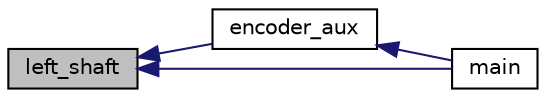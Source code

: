 digraph "left_shaft"
{
  edge [fontname="Helvetica",fontsize="10",labelfontname="Helvetica",labelfontsize="10"];
  node [fontname="Helvetica",fontsize="10",shape=record];
  rankdir="LR";
  Node1 [label="left_shaft",height=0.2,width=0.4,color="black", fillcolor="grey75", style="filled" fontcolor="black"];
  Node1 -> Node2 [dir="back",color="midnightblue",fontsize="10",style="solid"];
  Node2 [label="encoder_aux",height=0.2,width=0.4,color="black", fillcolor="white", style="filled",URL="$encoder_8c.html#a2151421c7915bc303d0242f2d4b233c0"];
  Node2 -> Node3 [dir="back",color="midnightblue",fontsize="10",style="solid"];
  Node3 [label="main",height=0.2,width=0.4,color="black", fillcolor="white", style="filled",URL="$encoder_8c.html#acdef7a1fd863a6d3770c1268cb06add3"];
  Node1 -> Node3 [dir="back",color="midnightblue",fontsize="10",style="solid"];
}

